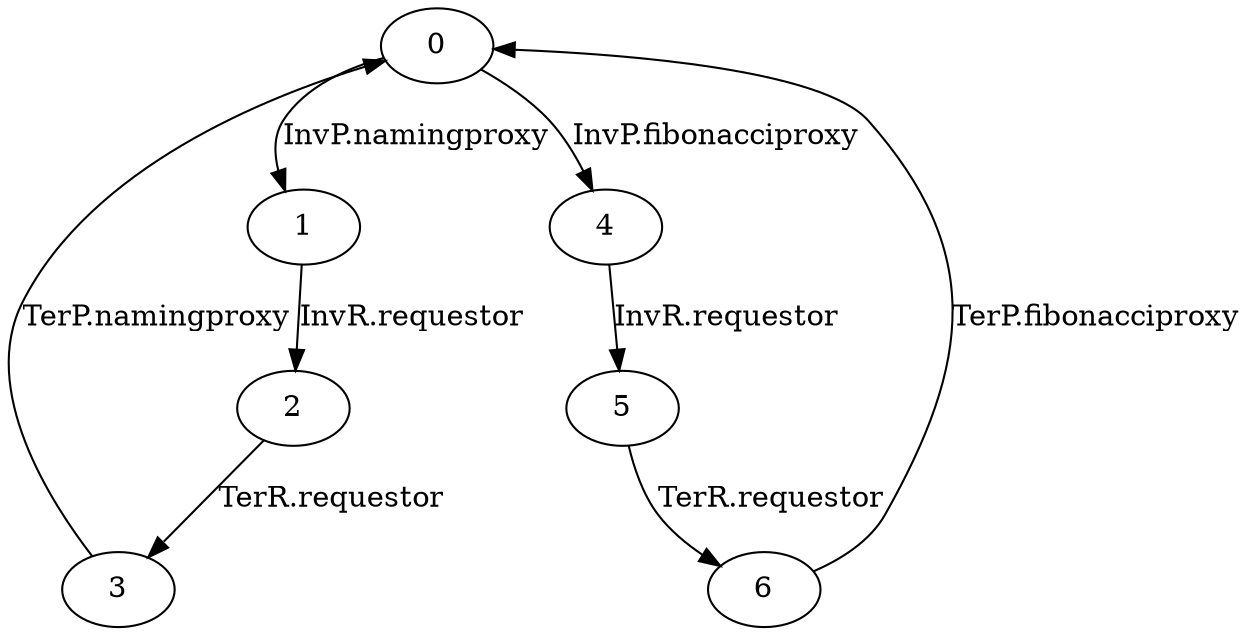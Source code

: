 digraph T1 {
0 -> 1 [ label="InvP.namingproxy" ];
1 -> 2 [ label="InvR.requestor" ];
2 -> 3 [ label="TerR.requestor" ];
3 -> 0 [ label="TerP.namingproxy" ];
0 -> 4 [ label="InvP.fibonacciproxy" ];
4 -> 5 [ label="InvR.requestor" ];
5 -> 6 [ label="TerR.requestor" ];
6 -> 0 [ label="TerP.fibonacciproxy" ];
}
